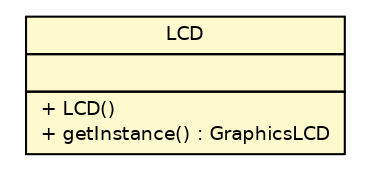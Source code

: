 #!/usr/local/bin/dot
#
# Class diagram 
# Generated by UMLGraph version R5_6-24-gf6e263 (http://www.umlgraph.org/)
#

digraph G {
	edge [fontname="Helvetica",fontsize=10,labelfontname="Helvetica",labelfontsize=10];
	node [fontname="Helvetica",fontsize=10,shape=plaintext];
	nodesep=0.25;
	ranksep=0.5;
	// ev3dev.actuators.LCD
	c3852 [label=<<table title="ev3dev.actuators.LCD" border="0" cellborder="1" cellspacing="0" cellpadding="2" port="p" bgcolor="lemonChiffon" href="./LCD.html">
		<tr><td><table border="0" cellspacing="0" cellpadding="1">
<tr><td align="center" balign="center"> LCD </td></tr>
		</table></td></tr>
		<tr><td><table border="0" cellspacing="0" cellpadding="1">
<tr><td align="left" balign="left">  </td></tr>
		</table></td></tr>
		<tr><td><table border="0" cellspacing="0" cellpadding="1">
<tr><td align="left" balign="left"> + LCD() </td></tr>
<tr><td align="left" balign="left"> + getInstance() : GraphicsLCD </td></tr>
		</table></td></tr>
		</table>>, URL="./LCD.html", fontname="Helvetica", fontcolor="black", fontsize=9.0];
}

